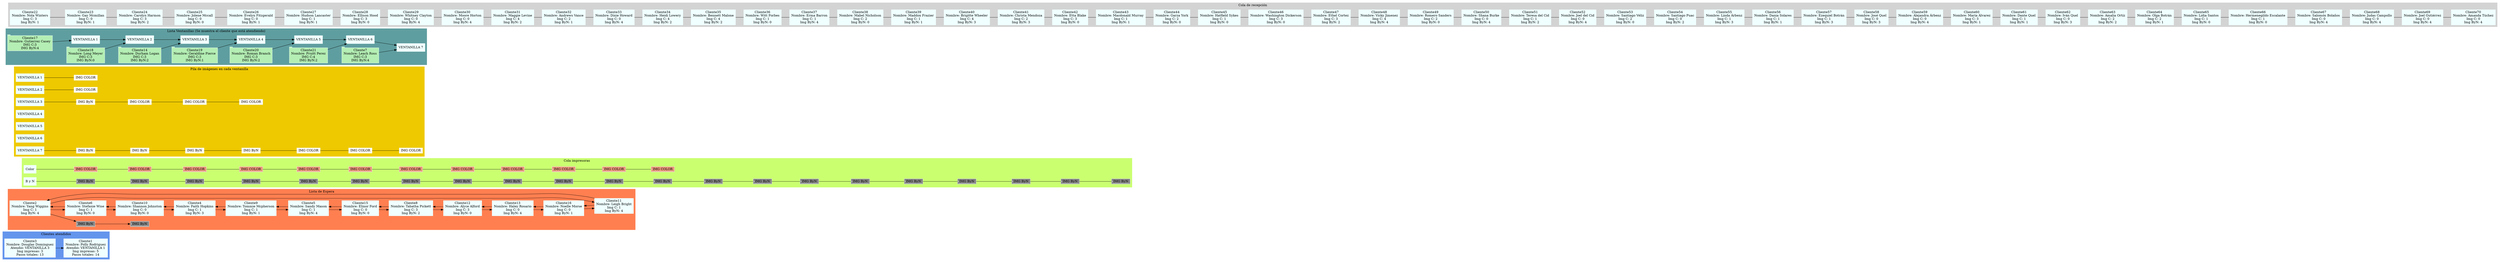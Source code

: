 digraph G {
node[shape=box, style="filled", color=azure1];
subgraph cluster_0{
style=filled
color=	cornflowerblue;
Cliente1300109446[label="Cliente3
Nombre: Douglas Dominguez
Atendió: VENTANILLA 3
Img impresas: 3
Pasos totales: 13"]
Cliente929338653[label="Cliente1
Nombre: Polly Rodriguez
Atendió: VENTANILLA 1
Img impresas: 5
Pasos totales: 14"]
Cliente1300109446 -> Cliente929338653
label="Clientes atendidos";
}
subgraph cluster_1{
style=filled
color=coral;
Cliente1259475183[label="Cliente2
Nombre: Yang Wiggins
Img C: 1
Img ByN: 4"]
Imagen2001049720[shape=signature fillcolor=gray52 label="IMG ByN"]
Imagen2001049720[shape=signature fillcolor=gray52 label="IMG ByN"]
Imagen1528902578[shape=signature fillcolor=gray52 label="IMG ByN"]
Cliente1950409829[label="Cliente6
Nombre: Stefanie Wise
Img C: 1
Img ByN: 0"]
Cliente1414644649[label="Cliente10
Nombre: Shannon Johnston
Img C: 0
Img ByN: 0"]
Cliente1020371698[label="Cliente4
Nombre: Faith Hopkins
Img C: 1
Img ByN: 3"]
Cliente666988785[label="Cliente9
Nombre: Tommie Mcpherson
Img C: 1
Img ByN: 1"]
Cliente789451788[label="Cliente5
Nombre: Sandy Mason
Img C: 1
Img ByN: 4"]
Cliente1072591678[label="Cliente15
Nombre: Elinor Ford
Img C: 0
Img ByN: 0"]
Cliente2016447922[label="Cliente8
Nombre: Tabatha Pickett
Img C: 3
Img ByN: 2"]
Cliente1510467689[label="Cliente12
Nombre: Alyce Alford
Img C: 3
Img ByN: 0"]
Cliente1995265321[label="Cliente13
Nombre: Haley Rosario
Img C: 0
Img ByN: 4"]
Cliente1523554305[label="Cliente16
Nombre: Noelle Morse
Img C: 0
Img ByN: 1"]
Cliente640070681[label="Cliente11
Nombre: Leigh Bright
Img C: 1
Img ByN: 4"]
Cliente1259475183 -> Imagen2001049720
Imagen2001049720 -> Imagen1528902578
Cliente1259475183 -> Cliente1950409829
Cliente1259475183 -> Cliente640070681
Cliente1950409829 -> Cliente1414644649
Cliente1950409829 -> Cliente1259475183
Cliente1414644649 -> Cliente1020371698
Cliente1414644649 -> Cliente1950409829
Cliente1020371698 -> Cliente666988785
Cliente1020371698 -> Cliente1414644649
Cliente666988785 -> Cliente789451788
Cliente666988785 -> Cliente1020371698
Cliente789451788 -> Cliente1072591678
Cliente789451788 -> Cliente666988785
Cliente1072591678 -> Cliente2016447922
Cliente1072591678 -> Cliente789451788
Cliente2016447922 -> Cliente1510467689
Cliente2016447922 -> Cliente1072591678
Cliente1510467689 -> Cliente1995265321
Cliente1510467689 -> Cliente2016447922
Cliente1995265321 -> Cliente1523554305
Cliente1995265321 -> Cliente1510467689
Cliente1523554305 -> Cliente640070681
Cliente1523554305 -> Cliente1995265321
Cliente640070681 -> Cliente1259475183
Cliente640070681 -> Cliente1523554305
label="Lista de Espera";
}
subgraph cluster_2{
style=filled
color=darkolivegreen1;
  edge [
    arrowhead="none"
  ];
Impresora1872034366[label="Color"]
Imagen1927950200[shape=signature fillcolor=darksalmon label="IMG COLOR"]
Imagen1927950200[shape=signature fillcolor=darksalmon label="IMG COLOR"]
Imagen868693307[shape=signature fillcolor=darksalmon label="IMG COLOR"]
Imagen1746572566[shape=signature fillcolor=darksalmon label="IMG COLOR"]
Imagen989110045[shape=signature fillcolor=darksalmon label="IMG COLOR"]
Imagen424058531[shape=signature fillcolor=darksalmon label="IMG COLOR"]
Imagen321001046[shape=signature fillcolor=darksalmon label="IMG COLOR"]
Imagen791452442[shape=signature fillcolor=darksalmon label="IMG COLOR"]
Imagen834600352[shape=signature fillcolor=darksalmon label="IMG COLOR"]
Imagen471910021[shape=signature fillcolor=darksalmon label="IMG COLOR"]
Imagen531885036[shape=signature fillcolor=darksalmon label="IMG COLOR"]
Imagen1418481496[shape=signature fillcolor=darksalmon label="IMG COLOR"]
Imagen303563357[shape=signature fillcolor=darksalmon label="IMG COLOR"]
Impresora1581781576[label="B y N"]
Imagen135721598[shape=signature fillcolor=gray52 label="IMG ByN"]
Imagen135721598[shape=signature fillcolor=gray52 label="IMG ByN"]
Imagen142257192[shape=signature fillcolor=gray52 label="IMG ByN"]
Imagen1044036745[shape=signature fillcolor=gray52 label="IMG ByN"]
Imagen1826771954[shape=signature fillcolor=gray52 label="IMG ByN"]
Imagen1406718219[shape=signature fillcolor=gray52 label="IMG ByN"]
Imagen245257411[shape=signature fillcolor=gray52 label="IMG ByN"]
Imagen1705736038[shape=signature fillcolor=gray52 label="IMG ByN"]
Imagen455659003[shape=signature fillcolor=gray52 label="IMG ByN"]
Imagen250421013[shape=signature fillcolor=gray52 label="IMG ByN"]
Imagen1915318864[shape=signature fillcolor=gray52 label="IMG ByN"]
Imagen1283928881[shape=signature fillcolor=gray52 label="IMG ByN"]
Imagen295530568[shape=signature fillcolor=gray52 label="IMG ByN"]
Imagen2003749088[shape=signature fillcolor=gray52 label="IMG ByN"]
Imagen1324119928[shape=signature fillcolor=gray52 label="IMG ByN"]
Imagen990368554[shape=signature fillcolor=gray52 label="IMG ByN"]
Imagen1096979271[shape=signature fillcolor=gray52 label="IMG ByN"]
Imagen1078694790[shape=signature fillcolor=gray52 label="IMG ByN"]
Imagen1831932725[shape=signature fillcolor=gray52 label="IMG ByN"]
Imagen1747585825[shape=signature fillcolor=gray52 label="IMG ByN"]
Imagen1023892929[shape=signature fillcolor=gray52 label="IMG ByN"]
Imagen558638687[shape=signature fillcolor=gray52 label="IMG ByN"]
Impresora1872034366 -> Imagen1927950200
Imagen1927950200 -> Imagen868693307
Imagen868693307 -> Imagen1746572566
Imagen1746572566 -> Imagen989110045
Imagen989110045 -> Imagen424058531
Imagen424058531 -> Imagen321001046
Imagen321001046 -> Imagen791452442
Imagen791452442 -> Imagen834600352
Imagen834600352 -> Imagen471910021
Imagen471910021 -> Imagen531885036
Imagen531885036 -> Imagen1418481496
Imagen1418481496 -> Imagen303563357
Impresora1581781576 -> Imagen135721598
Imagen135721598 -> Imagen142257192
Imagen142257192 -> Imagen1044036745
Imagen1044036745 -> Imagen1826771954
Imagen1826771954 -> Imagen1406718219
Imagen1406718219 -> Imagen245257411
Imagen245257411 -> Imagen1705736038
Imagen1705736038 -> Imagen455659003
Imagen455659003 -> Imagen250421013
Imagen250421013 -> Imagen1915318864
Imagen1915318864 -> Imagen1283928881
Imagen1283928881 -> Imagen295530568
Imagen295530568 -> Imagen2003749088
Imagen2003749088 -> Imagen1324119928
Imagen1324119928 -> Imagen990368554
Imagen990368554 -> Imagen1096979271
Imagen1096979271 -> Imagen1078694790
Imagen1078694790 -> Imagen1831932725
Imagen1831932725 -> Imagen1747585825
Imagen1747585825 -> Imagen1023892929
Imagen1023892929 -> Imagen558638687
label="Cola impresoras";
}
subgraph cluster_3{
style=filled
color=gold2;
  edge [
    arrowhead="none"
  ];
Ventanilla1725154840[label="VENTANILLA 1"]
Imagen1149319664[shape=signature fillcolor=floralwhite label="IMG COLOR"]
Imagen1149319664[shape=signature fillcolor=floralwhite label="IMG COLOR"]
Ventanilla1670675564[label="VENTANILLA 2"]
Imagen2093631819[shape=signature fillcolor=floralwhite label="IMG COLOR"]
Imagen2093631819[shape=signature fillcolor=floralwhite label="IMG COLOR"]
Ventanilla723074862[label="VENTANILLA 3"]
Imagen2074407503[shape=signature fillcolor=floralwhite label="IMG ByN"]
Imagen2074407503[shape=signature fillcolor=floralwhite label="IMG ByN"]
Imagen999966131[shape=signature fillcolor=floralwhite label="IMG COLOR"]
Imagen1989780873[shape=signature fillcolor=floralwhite label="IMG COLOR"]
Imagen1480010240[shape=signature fillcolor=floralwhite label="IMG COLOR"]
Ventanilla895328853[label="VENTANILLA 4"]
Ventanilla1304836503[label="VENTANILLA 5"]
Ventanilla225534818[label="VENTANILLA 6"]
Ventanilla1878246838[label="VENTANILLA 7"]
Imagen81628611[shape=signature fillcolor=floralwhite label="IMG ByN"]
Imagen81628611[shape=signature fillcolor=floralwhite label="IMG ByN"]
Imagen1828972342[shape=signature fillcolor=floralwhite label="IMG ByN"]
Imagen1452126962[shape=signature fillcolor=floralwhite label="IMG ByN"]
Imagen931919113[shape=signature fillcolor=floralwhite label="IMG ByN"]
Imagen1607521710[shape=signature fillcolor=floralwhite label="IMG COLOR"]
Imagen764977973[shape=signature fillcolor=floralwhite label="IMG COLOR"]
Imagen381259350[shape=signature fillcolor=floralwhite label="IMG COLOR"]
Ventanilla1725154840 -> Imagen1149319664
Ventanilla1670675564 -> Imagen2093631819
Ventanilla723074862 -> Imagen2074407503
Imagen2074407503 -> Imagen999966131
Imagen999966131 -> Imagen1989780873
Imagen1989780873 -> Imagen1480010240
Ventanilla1878246838 -> Imagen81628611
Imagen81628611 -> Imagen1828972342
Imagen1828972342 -> Imagen1452126962
Imagen1452126962 -> Imagen931919113
Imagen931919113 -> Imagen1607521710
Imagen1607521710 -> Imagen764977973
Imagen764977973 -> Imagen381259350
label="Pila de imágenes en cada ventanilla";
}
subgraph cluster_4{
style=filled
color=cadetblue;
Ventanilla1725154839[label="VENTANILLA 1"]
ClienteV1175962212[shape=tab fillcolor=darkseagreen2 label="Cliente17
Nombre: Gutierrez Casey
IMG C:3
IMG ByN:4"]
Ventanilla1670675563[label="VENTANILLA 2"]
ClienteV918221580[shape=tab fillcolor=darkseagreen2 label="Cliente18
Nombre: Long Meyer
IMG C:3
IMG ByN:0"]
Ventanilla723074861[label="VENTANILLA 3"]
ClienteV746292446[shape=tab fillcolor=darkseagreen2 label="Cliente14
Nombre: Durham Logan
IMG C:3
IMG ByN:2"]
Ventanilla895328852[label="VENTANILLA 4"]
ClienteV2055281021[shape=tab fillcolor=darkseagreen2 label="Cliente19
Nombre: Geraldine Pierce
IMG C:3
IMG ByN:1"]
Ventanilla1304836502[label="VENTANILLA 5"]
ClienteV1554547125[shape=tab fillcolor=darkseagreen2 label="Cliente20
Nombre: Roman Branch
IMG C:3
IMG ByN:2"]
Ventanilla225534817[label="VENTANILLA 6"]
ClienteV617901222[shape=tab fillcolor=darkseagreen2 label="Cliente21
Nombre: Pruitt Perez
IMG C:4
IMG ByN:2"]
Ventanilla1878246837[label="VENTANILLA 7"]
ClienteV1229416514[shape=tab fillcolor=darkseagreen2 label="Cliente7
Nombre: Leach Ross
IMG C:3
IMG ByN:4"]
ClienteV1175962212 -> Ventanilla1725154839
Ventanilla1725154839 -> Ventanilla1670675563
ClienteV918221580 -> Ventanilla1670675563
Ventanilla1670675563 -> Ventanilla723074861
ClienteV746292446 -> Ventanilla723074861
Ventanilla723074861 -> Ventanilla895328852
ClienteV2055281021 -> Ventanilla895328852
Ventanilla895328852 -> Ventanilla1304836502
ClienteV1554547125 -> Ventanilla1304836502
Ventanilla1304836502 -> Ventanilla225534817
ClienteV617901222 -> Ventanilla225534817
Ventanilla225534817 -> Ventanilla1878246837
ClienteV1229416514 -> Ventanilla1878246837
label="Lista Ventanillas (Se muestra el cliente que está atendiendo)";
}
subgraph cluster_5{
style=filled
color=lightgrey;
  edge [
    arrowhead="none"
  ];
Cliente1159190947[label="Cliente22
Nombre: Nola Winters
Img C: 3
Img ByN: 1"]
Cliente925858445[label="Cliente23
Nombre: Gay Mcmillan
Img C: 0
Img ByN: 1"]
Cliente798154996[label="Cliente24
Nombre: Carolyn Harmon
Img C: 3
Img ByN: 2"]
Cliente681842940[label="Cliente25
Nombre: Jolene Mccall
Img C: 0
Img ByN: 0"]
Cliente1392838282[label="Cliente26
Nombre: Evelyn Fitzgerald
Img C: 0
Img ByN: 1"]
Cliente523429237[label="Cliente27
Nombre: Hudson Lancaster
Img C: 1
Img ByN: 1"]
Cliente664740647[label="Cliente28
Nombre: Ellison Hood
Img C: 3
Img ByN: 0"]
Cliente804564176[label="Cliente29
Nombre: Whitney Clayton
Img C: 0
Img ByN: 4"]
Cliente1421795058[label="Cliente30
Nombre: Moore Horton
Img C: 0
Img ByN: 4"]
Cliente1555009629[label="Cliente31
Nombre: Maggie Levine
Img C: 4
Img ByN: 2"]
Cliente41359092[label="Cliente32
Nombre: Andrews Vance
Img C: 2
Img ByN: 1"]
Cliente149928006[label="Cliente33
Nombre: Dixie Howard
Img C: 0
Img ByN: 4"]
Cliente713338599[label="Cliente34
Nombre: Heidi Lowery
Img C: 4
Img ByN: 2"]
Cliente168423058[label="Cliente35
Nombre: Bennett Malone
Img C: 4
Img ByN: 2"]
Cliente821270929[label="Cliente36
Nombre: Witt Forbes
Img C: 1
Img ByN: 0"]
Cliente1160460865[label="Cliente37
Nombre: Erma Barron
Img C: 1
Img ByN: 4"]
Cliente1247233941[label="Cliente38
Nombre: Mabel Nicholson
Img C: 2
Img ByN: 0"]
Cliente258952499[label="Cliente39
Nombre: Maddox Frazier
Img C: 1
Img ByN: 1"]
Cliente603742814[label="Cliente40
Nombre: Brigitte Wheeler
Img C: 4
Img ByN: 3"]
Cliente1067040082[label="Cliente41
Nombre: Christa Mendoza
Img C: 2
Img ByN: 3"]
Cliente1325547227[label="Cliente42
Nombre: Etta Blake
Img C: 3
Img ByN: 0"]
Cliente980546781[label="Cliente43
Nombre: Macdonald Murray
Img C: 1
Img ByN: 1"]
Cliente2061475679[label="Cliente44
Nombre: Garza York
Img C: 2
Img ByN: 0"]
Cliente140435067[label="Cliente45
Nombre: Hatfield Sykes
Img C: 1
Img ByN: 0"]
Cliente1450495309[label="Cliente46
Nombre: Washington Dickerson
Img C: 3
Img ByN: 0"]
Cliente1670782018[label="Cliente47
Nombre: Ethel Cortez
Img C: 3
Img ByN: 2"]
Cliente1706377736[label="Cliente48
Nombre: Vicky Jimenez
Img C: 4
Img ByN: 4"]
Cliente468121027[label="Cliente49
Nombre: Romero Sanders
Img C: 2
Img ByN: 0"]
Cliente1804094807[label="Cliente50
Nombre: Shana Burke
Img C: 0
Img ByN: 4"]
Cliente951007336[label="Cliente51
Nombre: Teresa del Cid
Img C: 1
Img ByN: 2"]
Cliente2129789493[label="Cliente52
Nombre: Joel del Cid
Img C: 0
Img ByN: 4"]
Cliente668386784[label="Cliente53
Nombre: Santiago Véliz
Img C: 2
Img ByN: 0"]
Cliente1329552164[label="Cliente54
Nombre: Santiago Puac
Img C: 0
Img ByN: 2"]
Cliente363771819[label="Cliente55
Nombre: Linda Árbenz
Img C: 1
Img ByN: 3"]
Cliente2065951873[label="Cliente56
Nombre: Dania Solares
Img C: 1
Img ByN: 1"]
Cliente1791741888[label="Cliente57
Nombre: Ezequiel Botrán
Img C: 1
Img ByN: 3"]
Cliente1595428806[label="Cliente58
Nombre: José Quel
Img C: 0
Img ByN: 3"]
Cliente1072408673[label="Cliente59
Nombre: Alejandra Árbenz
Img C: 0
Img ByN: 4"]
Cliente1531448569[label="Cliente60
Nombre: María Álvarez
Img C: 3
Img ByN: 1"]
Cliente1867083167[label="Cliente61
Nombre: Dante Quel
Img C: 1
Img ByN: 1"]
Cliente1915910607[label="Cliente62
Nombre: Iván Quel
Img C: 0
Img ByN: 3"]
Cliente284720968[label="Cliente63
Nombre: Amalia Ortíz
Img C: 2
Img ByN: 2"]
Cliente189568618[label="Cliente64
Nombre: Olga Botrán
Img C: 2
Img ByN: 1"]
Cliente793589513[label="Cliente65
Nombre: Lidia Santos
Img C: 1
Img ByN: 0"]
Cliente1313922862[label="Cliente66
Nombre: Hermenegildo Escalante
Img C: 1
Img ByN: 0"]
Cliente495053715[label="Cliente67
Nombre: Salomón Bolaños
Img C: 0
Img ByN: 4"]
Cliente1922154895[label="Cliente68
Nombre: Judas Campollo
Img C: 0
Img ByN: 4"]
Cliente883049899[label="Cliente69
Nombre: Joel Gutiérrez
Img C: 0
Img ByN: 4"]
Cliente2093176254[label="Cliente70
Nombre: Amanda Túchez
Img C: 0
Img ByN: 4"]
Cliente1159190947 -> Cliente925858445
Cliente925858445 -> Cliente798154996
Cliente798154996 -> Cliente681842940
Cliente681842940 -> Cliente1392838282
Cliente1392838282 -> Cliente523429237
Cliente523429237 -> Cliente664740647
Cliente664740647 -> Cliente804564176
Cliente804564176 -> Cliente1421795058
Cliente1421795058 -> Cliente1555009629
Cliente1555009629 -> Cliente41359092
Cliente41359092 -> Cliente149928006
Cliente149928006 -> Cliente713338599
Cliente713338599 -> Cliente168423058
Cliente168423058 -> Cliente821270929
Cliente821270929 -> Cliente1160460865
Cliente1160460865 -> Cliente1247233941
Cliente1247233941 -> Cliente258952499
Cliente258952499 -> Cliente603742814
Cliente603742814 -> Cliente1067040082
Cliente1067040082 -> Cliente1325547227
Cliente1325547227 -> Cliente980546781
Cliente980546781 -> Cliente2061475679
Cliente2061475679 -> Cliente140435067
Cliente140435067 -> Cliente1450495309
Cliente1450495309 -> Cliente1670782018
Cliente1670782018 -> Cliente1706377736
Cliente1706377736 -> Cliente468121027
Cliente468121027 -> Cliente1804094807
Cliente1804094807 -> Cliente951007336
Cliente951007336 -> Cliente2129789493
Cliente2129789493 -> Cliente668386784
Cliente668386784 -> Cliente1329552164
Cliente1329552164 -> Cliente363771819
Cliente363771819 -> Cliente2065951873
Cliente2065951873 -> Cliente1791741888
Cliente1791741888 -> Cliente1595428806
Cliente1595428806 -> Cliente1072408673
Cliente1072408673 -> Cliente1531448569
Cliente1531448569 -> Cliente1867083167
Cliente1867083167 -> Cliente1915910607
Cliente1915910607 -> Cliente284720968
Cliente284720968 -> Cliente189568618
Cliente189568618 -> Cliente793589513
Cliente793589513 -> Cliente1313922862
Cliente1313922862 -> Cliente495053715
Cliente495053715 -> Cliente1922154895
Cliente1922154895 -> Cliente883049899
Cliente883049899 -> Cliente2093176254
label="Cola de recepción";
}
rankdir=LR;
}